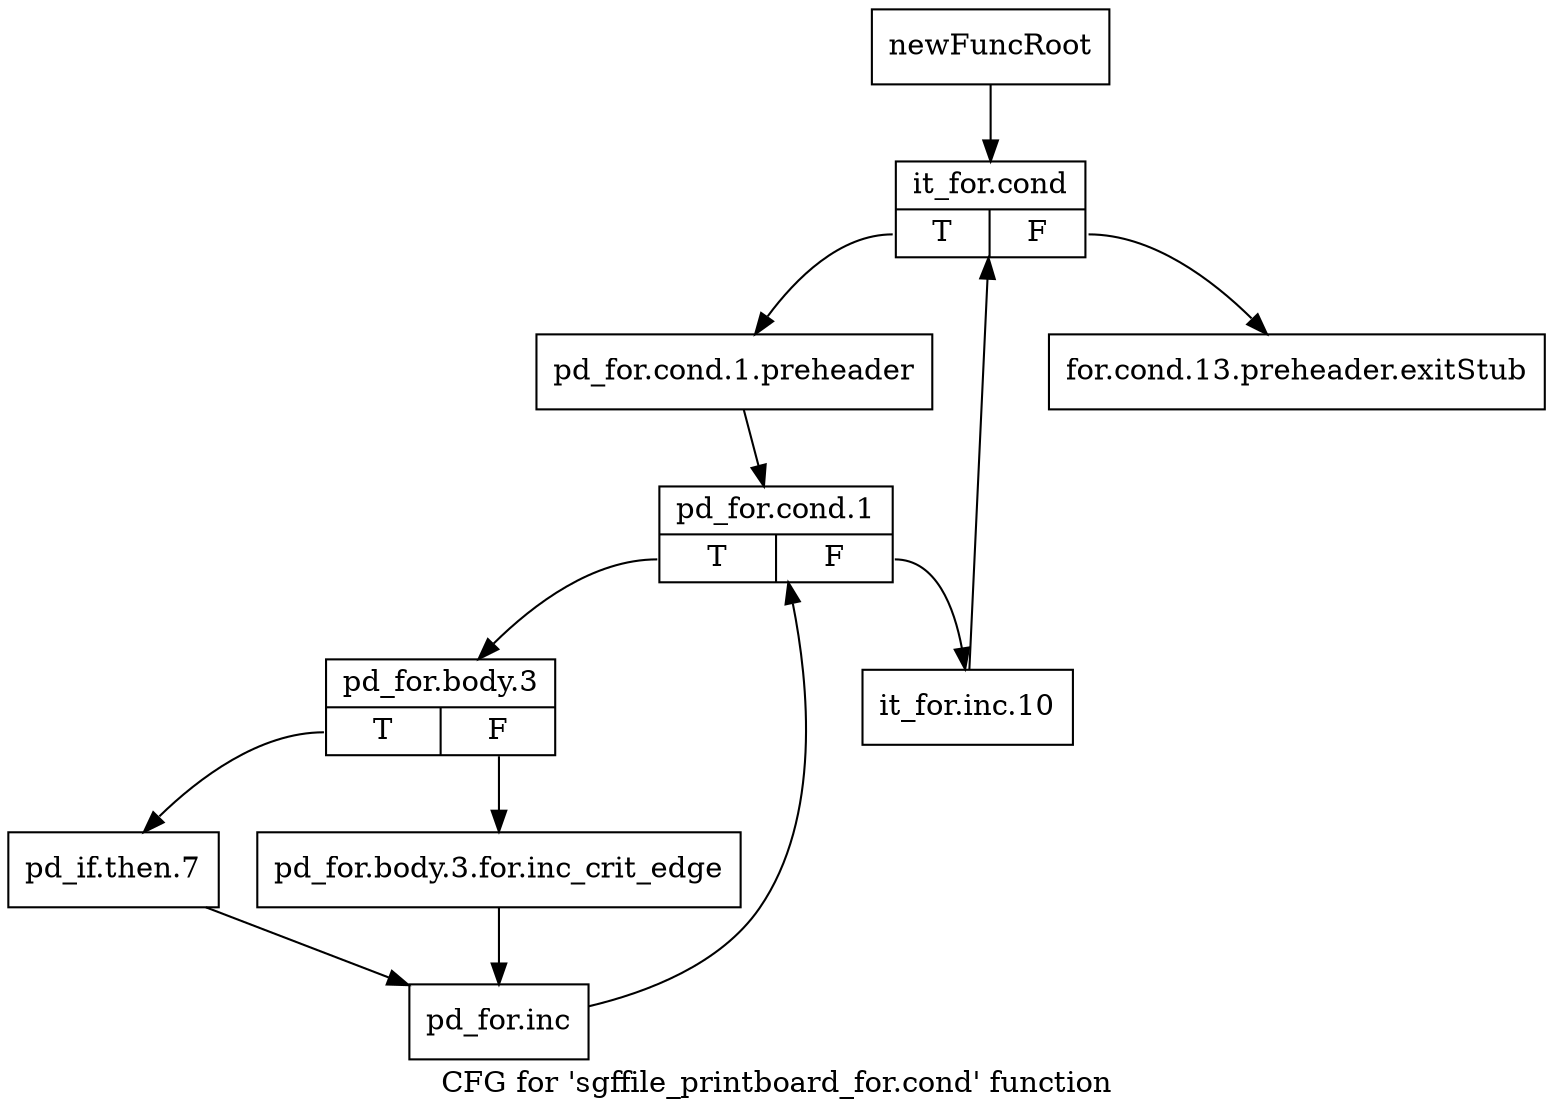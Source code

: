 digraph "CFG for 'sgffile_printboard_for.cond' function" {
	label="CFG for 'sgffile_printboard_for.cond' function";

	Node0x455a4a0 [shape=record,label="{newFuncRoot}"];
	Node0x455a4a0 -> Node0x455a540;
	Node0x455a4f0 [shape=record,label="{for.cond.13.preheader.exitStub}"];
	Node0x455a540 [shape=record,label="{it_for.cond|{<s0>T|<s1>F}}"];
	Node0x455a540:s0 -> Node0x455a590;
	Node0x455a540:s1 -> Node0x455a4f0;
	Node0x455a590 [shape=record,label="{pd_for.cond.1.preheader}"];
	Node0x455a590 -> Node0x455a5e0;
	Node0x455a5e0 [shape=record,label="{pd_for.cond.1|{<s0>T|<s1>F}}"];
	Node0x455a5e0:s0 -> Node0x455aa90;
	Node0x455a5e0:s1 -> Node0x455aa40;
	Node0x455aa40 [shape=record,label="{it_for.inc.10}"];
	Node0x455aa40 -> Node0x455a540;
	Node0x455aa90 [shape=record,label="{pd_for.body.3|{<s0>T|<s1>F}}"];
	Node0x455aa90:s0 -> Node0x455ab30;
	Node0x455aa90:s1 -> Node0x455aae0;
	Node0x455aae0 [shape=record,label="{pd_for.body.3.for.inc_crit_edge}"];
	Node0x455aae0 -> Node0x455ab80;
	Node0x455ab30 [shape=record,label="{pd_if.then.7}"];
	Node0x455ab30 -> Node0x455ab80;
	Node0x455ab80 [shape=record,label="{pd_for.inc}"];
	Node0x455ab80 -> Node0x455a5e0;
}
